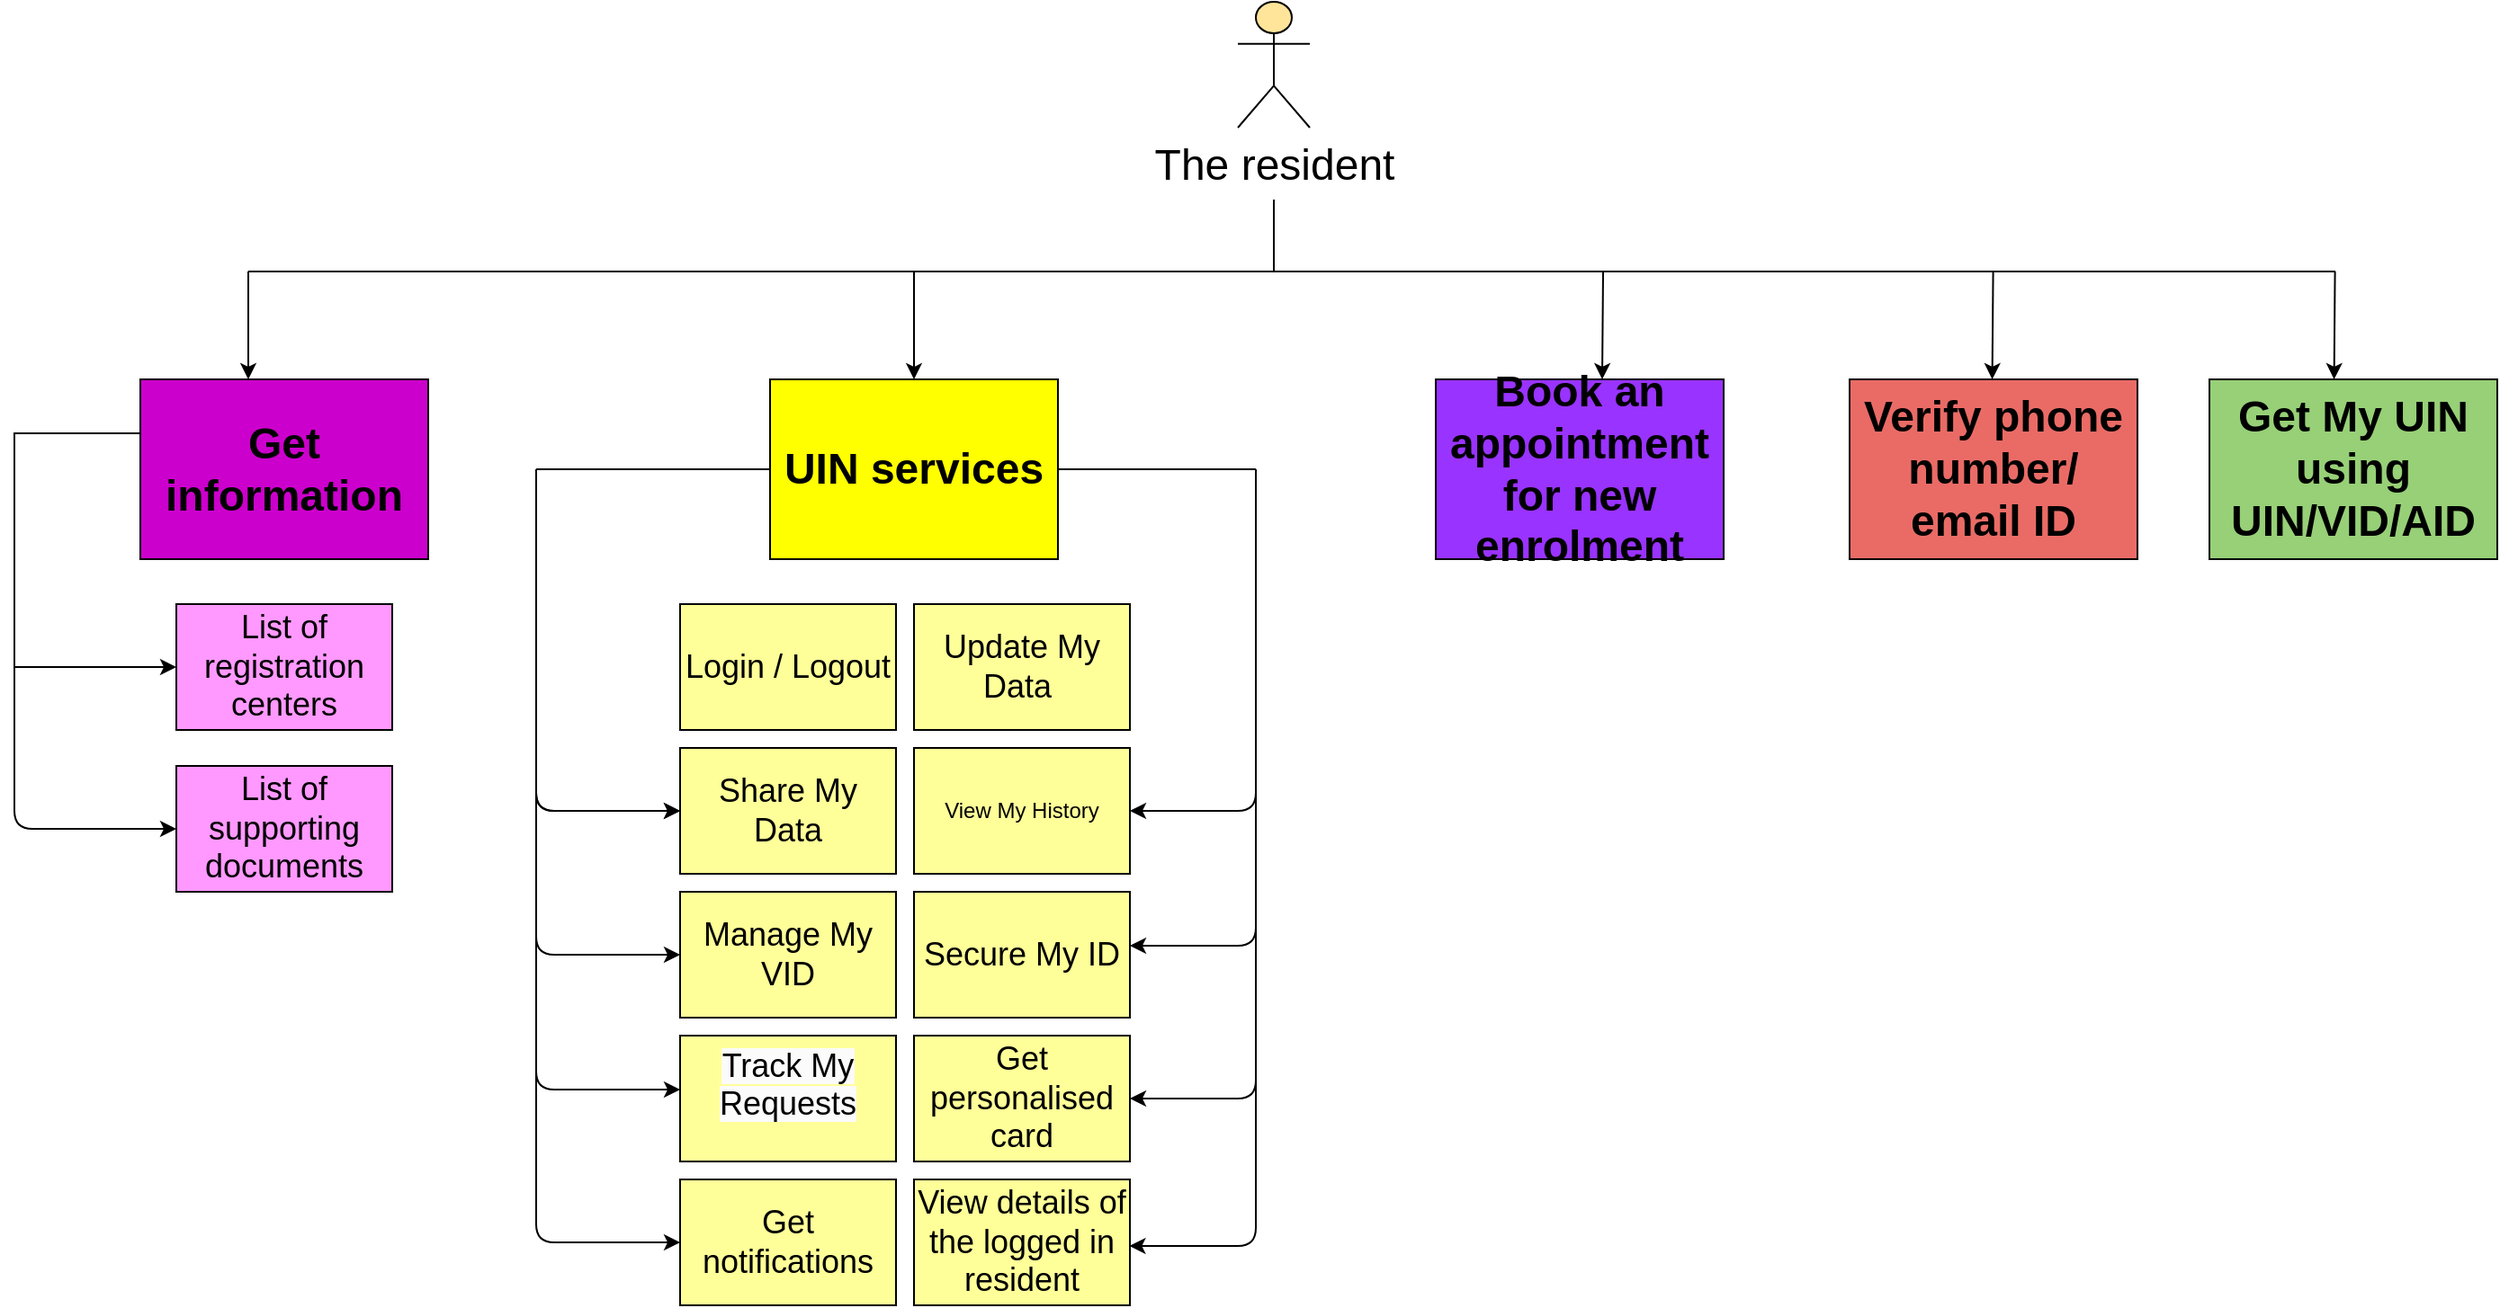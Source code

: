 <mxfile version="21.6.3" type="github">
  <diagram id="PEyNk4iIxxl0Euzo4a64" name="Page-1">
    <mxGraphModel dx="1598" dy="996" grid="1" gridSize="10" guides="1" tooltips="1" connect="1" arrows="1" fold="1" page="1" pageScale="1" pageWidth="1920" pageHeight="1200" math="0" shadow="0">
      <root>
        <mxCell id="0" />
        <mxCell id="1" parent="0" />
        <mxCell id="LToKUSsu8nLhEfSpIroE-1" value="&lt;font style=&quot;font-size: 24px&quot;&gt;The resident&lt;/font&gt;" style="shape=umlActor;verticalLabelPosition=bottom;labelBackgroundColor=#ffffff;verticalAlign=top;html=1;outlineConnect=0;fillColor=#FFE599;strokeColor=#000000;" parent="1" vertex="1">
          <mxGeometry x="1280" y="30" width="40" height="70" as="geometry" />
        </mxCell>
        <mxCell id="LToKUSsu8nLhEfSpIroE-2" value="" style="endArrow=none;html=1;" parent="1" edge="1">
          <mxGeometry width="50" height="50" relative="1" as="geometry">
            <mxPoint x="1300" y="180" as="sourcePoint" />
            <mxPoint x="1300" y="140" as="targetPoint" />
            <Array as="points">
              <mxPoint x="1300" y="160" />
            </Array>
          </mxGeometry>
        </mxCell>
        <mxCell id="LToKUSsu8nLhEfSpIroE-3" value="" style="endArrow=none;html=1;" parent="1" edge="1">
          <mxGeometry width="50" height="50" relative="1" as="geometry">
            <mxPoint x="730" y="180" as="sourcePoint" />
            <mxPoint x="1890" y="180" as="targetPoint" />
          </mxGeometry>
        </mxCell>
        <mxCell id="LToKUSsu8nLhEfSpIroE-4" value="" style="endArrow=classic;html=1;entryX=0.5;entryY=0;entryDx=0;entryDy=0;" parent="1" edge="1">
          <mxGeometry width="50" height="50" relative="1" as="geometry">
            <mxPoint x="730" y="180" as="sourcePoint" />
            <mxPoint x="730" y="240" as="targetPoint" />
            <Array as="points">
              <mxPoint x="730" y="220" />
            </Array>
          </mxGeometry>
        </mxCell>
        <mxCell id="LToKUSsu8nLhEfSpIroE-5" value="" style="endArrow=classic;html=1;" parent="1" target="LToKUSsu8nLhEfSpIroE-6" edge="1">
          <mxGeometry width="50" height="50" relative="1" as="geometry">
            <mxPoint x="1100" y="180" as="sourcePoint" />
            <mxPoint x="1200" y="230" as="targetPoint" />
            <Array as="points" />
          </mxGeometry>
        </mxCell>
        <mxCell id="LToKUSsu8nLhEfSpIroE-6" value="&lt;span&gt;&lt;font style=&quot;font-size: 24px&quot;&gt;&lt;b&gt;UIN services&lt;/b&gt;&lt;/font&gt;&lt;/span&gt;" style="rounded=0;whiteSpace=wrap;html=1;fillColor=#FFFF00;" parent="1" vertex="1">
          <mxGeometry x="1020" y="240" width="160" height="100" as="geometry" />
        </mxCell>
        <mxCell id="LToKUSsu8nLhEfSpIroE-7" value="" style="edgeStyle=orthogonalEdgeStyle;rounded=0;orthogonalLoop=1;jettySize=auto;html=1;entryX=0;entryY=0.5;entryDx=0;entryDy=0;" parent="1" source="LToKUSsu8nLhEfSpIroE-8" target="LToKUSsu8nLhEfSpIroE-9" edge="1">
          <mxGeometry relative="1" as="geometry">
            <mxPoint x="590" y="380" as="targetPoint" />
            <Array as="points">
              <mxPoint x="600" y="270" />
              <mxPoint x="600" y="400" />
            </Array>
          </mxGeometry>
        </mxCell>
        <mxCell id="LToKUSsu8nLhEfSpIroE-8" value="&lt;span&gt;&lt;font style=&quot;font-size: 24px&quot;&gt;&lt;b&gt;Get information&lt;/b&gt;&lt;/font&gt;&lt;/span&gt;" style="rounded=0;whiteSpace=wrap;html=1;fillColor=#CC00CC;" parent="1" vertex="1">
          <mxGeometry x="670" y="240" width="160" height="100" as="geometry" />
        </mxCell>
        <mxCell id="LToKUSsu8nLhEfSpIroE-9" value="&lt;font style=&quot;font-size: 18px&quot;&gt;List of registration centers&lt;/font&gt;" style="rounded=0;whiteSpace=wrap;html=1;fillColor=#FF99FF;" parent="1" vertex="1">
          <mxGeometry x="690" y="365" width="120" height="70" as="geometry" />
        </mxCell>
        <mxCell id="LToKUSsu8nLhEfSpIroE-10" value="&lt;font style=&quot;font-size: 18px&quot;&gt;List of supporting documents&lt;/font&gt;" style="rounded=0;whiteSpace=wrap;html=1;fillColor=#FF99FF;" parent="1" vertex="1">
          <mxGeometry x="690" y="455" width="120" height="70" as="geometry" />
        </mxCell>
        <mxCell id="LToKUSsu8nLhEfSpIroE-11" value="" style="endArrow=classic;html=1;entryX=0;entryY=0.5;entryDx=0;entryDy=0;" parent="1" target="LToKUSsu8nLhEfSpIroE-10" edge="1">
          <mxGeometry width="50" height="50" relative="1" as="geometry">
            <mxPoint x="600" y="360" as="sourcePoint" />
            <mxPoint x="830" y="410" as="targetPoint" />
            <Array as="points">
              <mxPoint x="600" y="420" />
              <mxPoint x="600" y="490" />
            </Array>
          </mxGeometry>
        </mxCell>
        <mxCell id="LToKUSsu8nLhEfSpIroE-12" value="&lt;font style=&quot;font-size: 18px&quot;&gt;Login / Logout&lt;/font&gt;" style="rounded=0;whiteSpace=wrap;html=1;fillColor=#FFFF99;" parent="1" vertex="1">
          <mxGeometry x="970" y="365" width="120" height="70" as="geometry" />
        </mxCell>
        <mxCell id="LToKUSsu8nLhEfSpIroE-13" value="&lt;span&gt;&lt;font style=&quot;font-size: 18px&quot;&gt;Share My Data&lt;/font&gt;&lt;/span&gt;" style="rounded=0;whiteSpace=wrap;html=1;fillColor=#FFFF99;strokeColor=#000000;" parent="1" vertex="1">
          <mxGeometry x="970" y="445" width="120" height="70" as="geometry" />
        </mxCell>
        <mxCell id="LToKUSsu8nLhEfSpIroE-14" value="&lt;font style=&quot;font-size: 18px&quot;&gt;Manage My VID&lt;/font&gt;&lt;span&gt;&lt;font&gt;&lt;br&gt;&lt;/font&gt;&lt;/span&gt;" style="rounded=0;whiteSpace=wrap;html=1;fillColor=#FFFF99;" parent="1" vertex="1">
          <mxGeometry x="970" y="525" width="120" height="70" as="geometry" />
        </mxCell>
        <mxCell id="LToKUSsu8nLhEfSpIroE-15" value="" style="endArrow=classic;html=1;entryX=0;entryY=0.5;entryDx=0;entryDy=0;" parent="1" edge="1">
          <mxGeometry width="50" height="50" relative="1" as="geometry">
            <mxPoint x="890" y="385" as="sourcePoint" />
            <mxPoint x="970" y="480" as="targetPoint" />
            <Array as="points">
              <mxPoint x="890" y="480" />
            </Array>
          </mxGeometry>
        </mxCell>
        <mxCell id="LToKUSsu8nLhEfSpIroE-16" value="" style="endArrow=classic;html=1;entryX=0;entryY=0.5;entryDx=0;entryDy=0;" parent="1" edge="1">
          <mxGeometry width="50" height="50" relative="1" as="geometry">
            <mxPoint x="890" y="465" as="sourcePoint" />
            <mxPoint x="970" y="560" as="targetPoint" />
            <Array as="points">
              <mxPoint x="890" y="560" />
            </Array>
          </mxGeometry>
        </mxCell>
        <mxCell id="LToKUSsu8nLhEfSpIroE-17" value="" style="endArrow=classic;html=1;entryX=0;entryY=0.5;entryDx=0;entryDy=0;" parent="1" edge="1">
          <mxGeometry width="50" height="50" relative="1" as="geometry">
            <mxPoint x="890" y="545" as="sourcePoint" />
            <mxPoint x="970" y="635" as="targetPoint" />
            <Array as="points">
              <mxPoint x="890" y="635" />
            </Array>
          </mxGeometry>
        </mxCell>
        <mxCell id="LToKUSsu8nLhEfSpIroE-18" value="&#xa;&lt;span style=&quot;color: rgb(0, 0, 0); font-family: Helvetica; font-size: 18px; font-style: normal; font-variant-ligatures: normal; font-variant-caps: normal; font-weight: 400; letter-spacing: normal; orphans: 2; text-align: center; text-indent: 0px; text-transform: none; widows: 2; word-spacing: 0px; -webkit-text-stroke-width: 0px; background-color: rgb(251, 251, 251); text-decoration-thickness: initial; text-decoration-style: initial; text-decoration-color: initial; float: none; display: inline !important;&quot;&gt;Track My Requests&lt;/span&gt;&#xa;&#xa;" style="rounded=0;whiteSpace=wrap;html=1;fillColor=#FFFF99;" parent="1" vertex="1">
          <mxGeometry x="970" y="605" width="120" height="70" as="geometry" />
        </mxCell>
        <mxCell id="LToKUSsu8nLhEfSpIroE-19" value="&lt;font style=&quot;font-size: 18px&quot;&gt;Update My Data&amp;nbsp;&lt;/font&gt;" style="rounded=0;whiteSpace=wrap;html=1;fillColor=#FFFF99;" parent="1" vertex="1">
          <mxGeometry x="1100" y="365" width="120" height="70" as="geometry" />
        </mxCell>
        <mxCell id="LToKUSsu8nLhEfSpIroE-20" value="View My History" style="rounded=0;whiteSpace=wrap;html=1;fillColor=#FFFF99;" parent="1" vertex="1">
          <mxGeometry x="1100" y="445" width="120" height="70" as="geometry" />
        </mxCell>
        <mxCell id="LToKUSsu8nLhEfSpIroE-21" value="&lt;font style=&quot;font-size: 18px&quot;&gt;Secure My ID&lt;/font&gt;" style="rounded=0;whiteSpace=wrap;html=1;fillColor=#FFFF99;" parent="1" vertex="1">
          <mxGeometry x="1100" y="525" width="120" height="70" as="geometry" />
        </mxCell>
        <mxCell id="LToKUSsu8nLhEfSpIroE-22" value="&lt;font style=&quot;font-size: 18px&quot;&gt;Get personalised card&lt;/font&gt;" style="rounded=0;whiteSpace=wrap;html=1;fillColor=#FFFF99;" parent="1" vertex="1">
          <mxGeometry x="1100" y="605" width="120" height="70" as="geometry" />
        </mxCell>
        <mxCell id="LToKUSsu8nLhEfSpIroE-23" value="" style="endArrow=classic;html=1;" parent="1" edge="1">
          <mxGeometry width="50" height="50" relative="1" as="geometry">
            <mxPoint x="1290" y="465" as="sourcePoint" />
            <mxPoint x="1220" y="555" as="targetPoint" />
            <Array as="points">
              <mxPoint x="1290" y="555" />
            </Array>
          </mxGeometry>
        </mxCell>
        <mxCell id="LToKUSsu8nLhEfSpIroE-24" value="&lt;font style=&quot;font-size: 18px&quot;&gt;Get notifications&lt;/font&gt;" style="rounded=0;whiteSpace=wrap;html=1;fillColor=#FFFF99;" parent="1" vertex="1">
          <mxGeometry x="970" y="685" width="120" height="70" as="geometry" />
        </mxCell>
        <mxCell id="LToKUSsu8nLhEfSpIroE-25" value="&lt;font style=&quot;font-size: 18px&quot;&gt;View details of the logged in resident&lt;/font&gt;" style="rounded=0;whiteSpace=wrap;html=1;fillColor=#FFFF99;" parent="1" vertex="1">
          <mxGeometry x="1100" y="685" width="120" height="70" as="geometry" />
        </mxCell>
        <mxCell id="LToKUSsu8nLhEfSpIroE-26" value="" style="endArrow=classic;html=1;entryX=0.5;entryY=0;entryDx=0;entryDy=0;" parent="1" edge="1">
          <mxGeometry width="50" height="50" relative="1" as="geometry">
            <mxPoint x="1483.0" y="180" as="sourcePoint" />
            <mxPoint x="1482.5" y="240" as="targetPoint" />
          </mxGeometry>
        </mxCell>
        <mxCell id="LToKUSsu8nLhEfSpIroE-27" value="" style="endArrow=classic;html=1;entryX=1;entryY=0.5;entryDx=0;entryDy=0;" parent="1" target="LToKUSsu8nLhEfSpIroE-20" edge="1">
          <mxGeometry width="50" height="50" relative="1" as="geometry">
            <mxPoint x="1290" y="290" as="sourcePoint" />
            <mxPoint x="1229.659" y="482.131" as="targetPoint" />
            <Array as="points">
              <mxPoint x="1290" y="480" />
            </Array>
          </mxGeometry>
        </mxCell>
        <mxCell id="LToKUSsu8nLhEfSpIroE-28" value="" style="endArrow=classic;html=1;" parent="1" edge="1">
          <mxGeometry width="50" height="50" relative="1" as="geometry">
            <mxPoint x="1290" y="625" as="sourcePoint" />
            <mxPoint x="1219.709" y="721.968" as="targetPoint" />
            <Array as="points">
              <mxPoint x="1290" y="722" />
            </Array>
          </mxGeometry>
        </mxCell>
        <mxCell id="LToKUSsu8nLhEfSpIroE-29" value="" style="endArrow=classic;html=1;entryX=0;entryY=0.5;entryDx=0;entryDy=0;" parent="1" edge="1">
          <mxGeometry width="50" height="50" relative="1" as="geometry">
            <mxPoint x="890" y="625" as="sourcePoint" />
            <mxPoint x="970" y="720" as="targetPoint" />
            <Array as="points">
              <mxPoint x="890" y="720" />
            </Array>
          </mxGeometry>
        </mxCell>
        <mxCell id="LToKUSsu8nLhEfSpIroE-30" value="" style="endArrow=classic;html=1;entryX=0;entryY=0.5;entryDx=0;entryDy=0;" parent="1" edge="1">
          <mxGeometry width="50" height="50" relative="1" as="geometry">
            <mxPoint x="890" y="290" as="sourcePoint" />
            <mxPoint x="970" y="480" as="targetPoint" />
            <Array as="points">
              <mxPoint x="890" y="480" />
            </Array>
          </mxGeometry>
        </mxCell>
        <mxCell id="LToKUSsu8nLhEfSpIroE-31" value="" style="endArrow=classic;html=1;entryX=1;entryY=0.5;entryDx=0;entryDy=0;" parent="1" target="LToKUSsu8nLhEfSpIroE-22" edge="1">
          <mxGeometry width="50" height="50" relative="1" as="geometry">
            <mxPoint x="1290" y="545" as="sourcePoint" />
            <mxPoint x="1220" y="640" as="targetPoint" />
            <Array as="points">
              <mxPoint x="1290" y="640" />
            </Array>
          </mxGeometry>
        </mxCell>
        <mxCell id="LToKUSsu8nLhEfSpIroE-32" value="&lt;span&gt;&lt;font style=&quot;font-size: 24px&quot;&gt;&lt;b&gt;Book an appointment for new enrolment&lt;/b&gt;&lt;/font&gt;&lt;/span&gt;" style="rounded=0;whiteSpace=wrap;html=1;fillColor=#9933FF;" parent="1" vertex="1">
          <mxGeometry x="1390" y="240" width="160" height="100" as="geometry" />
        </mxCell>
        <mxCell id="LToKUSsu8nLhEfSpIroE-40" value="&lt;b&gt;&lt;font style=&quot;font-size: 24px&quot;&gt;Verify phone number/ email ID&lt;/font&gt;&lt;/b&gt;" style="rounded=0;whiteSpace=wrap;html=1;fillColor=#EA6B66;" parent="1" vertex="1">
          <mxGeometry x="1620" y="240" width="160" height="100" as="geometry" />
        </mxCell>
        <mxCell id="LToKUSsu8nLhEfSpIroE-41" value="" style="endArrow=classic;html=1;entryX=0.5;entryY=0;entryDx=0;entryDy=0;" parent="1" edge="1">
          <mxGeometry width="50" height="50" relative="1" as="geometry">
            <mxPoint x="1699.79" y="180" as="sourcePoint" />
            <mxPoint x="1699.29" y="240" as="targetPoint" />
          </mxGeometry>
        </mxCell>
        <mxCell id="LToKUSsu8nLhEfSpIroE-42" value="&lt;b&gt;&lt;font style=&quot;font-size: 24px&quot;&gt;Get My UIN using UIN/VID/AID&lt;/font&gt;&lt;/b&gt;" style="rounded=0;whiteSpace=wrap;html=1;fillColor=#97D077;" parent="1" vertex="1">
          <mxGeometry x="1820" y="240" width="160" height="100" as="geometry" />
        </mxCell>
        <mxCell id="LToKUSsu8nLhEfSpIroE-43" value="" style="endArrow=classic;html=1;entryX=0.5;entryY=0;entryDx=0;entryDy=0;" parent="1" edge="1">
          <mxGeometry width="50" height="50" relative="1" as="geometry">
            <mxPoint x="1889.79" y="180" as="sourcePoint" />
            <mxPoint x="1889.29" y="240" as="targetPoint" />
          </mxGeometry>
        </mxCell>
        <mxCell id="LToKUSsu8nLhEfSpIroE-48" value="" style="endArrow=none;html=1;entryX=0;entryY=0.5;entryDx=0;entryDy=0;" parent="1" target="LToKUSsu8nLhEfSpIroE-6" edge="1">
          <mxGeometry width="50" height="50" relative="1" as="geometry">
            <mxPoint x="890" y="290" as="sourcePoint" />
            <mxPoint x="1480" y="460" as="targetPoint" />
          </mxGeometry>
        </mxCell>
        <mxCell id="LToKUSsu8nLhEfSpIroE-49" value="" style="endArrow=none;html=1;exitX=1;exitY=0.5;exitDx=0;exitDy=0;" parent="1" source="LToKUSsu8nLhEfSpIroE-6" edge="1">
          <mxGeometry width="50" height="50" relative="1" as="geometry">
            <mxPoint x="1430" y="510" as="sourcePoint" />
            <mxPoint x="1290" y="290" as="targetPoint" />
          </mxGeometry>
        </mxCell>
      </root>
    </mxGraphModel>
  </diagram>
</mxfile>

